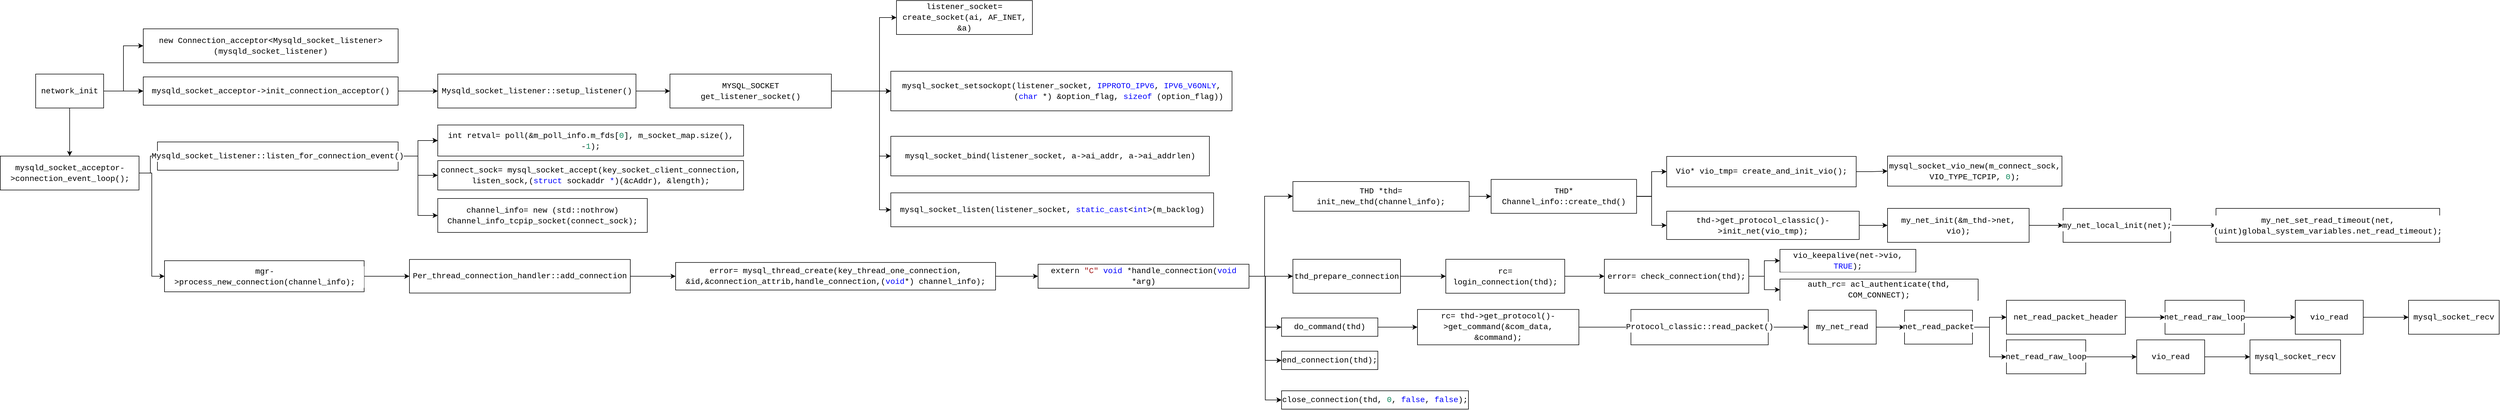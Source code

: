 <mxfile version="21.6.6" type="github">
  <diagram name="Page-1" id="-6wAc_tujD7my11yYfes">
    <mxGraphModel dx="1900" dy="549" grid="1" gridSize="10" guides="1" tooltips="1" connect="1" arrows="1" fold="1" page="1" pageScale="1" pageWidth="850" pageHeight="1100" math="0" shadow="0">
      <root>
        <mxCell id="0" />
        <mxCell id="1" parent="0" />
        <mxCell id="dq18hoALeQ1iOKKp3qhn-3" style="edgeStyle=orthogonalEdgeStyle;rounded=0;orthogonalLoop=1;jettySize=auto;html=1;exitX=1;exitY=0.5;exitDx=0;exitDy=0;entryX=0;entryY=0.5;entryDx=0;entryDy=0;" edge="1" parent="1" source="dq18hoALeQ1iOKKp3qhn-1" target="dq18hoALeQ1iOKKp3qhn-2">
          <mxGeometry relative="1" as="geometry" />
        </mxCell>
        <mxCell id="dq18hoALeQ1iOKKp3qhn-4" style="edgeStyle=orthogonalEdgeStyle;rounded=0;orthogonalLoop=1;jettySize=auto;html=1;exitX=1;exitY=0.5;exitDx=0;exitDy=0;entryX=0;entryY=0.5;entryDx=0;entryDy=0;" edge="1" parent="1" source="dq18hoALeQ1iOKKp3qhn-1" target="dq18hoALeQ1iOKKp3qhn-6">
          <mxGeometry relative="1" as="geometry">
            <mxPoint x="230" y="670" as="targetPoint" />
          </mxGeometry>
        </mxCell>
        <mxCell id="dq18hoALeQ1iOKKp3qhn-14" value="" style="edgeStyle=orthogonalEdgeStyle;rounded=0;orthogonalLoop=1;jettySize=auto;html=1;" edge="1" parent="1" source="dq18hoALeQ1iOKKp3qhn-1" target="dq18hoALeQ1iOKKp3qhn-13">
          <mxGeometry relative="1" as="geometry" />
        </mxCell>
        <mxCell id="dq18hoALeQ1iOKKp3qhn-1" value="&lt;div style=&quot;background-color: rgb(255, 255, 255); font-family: Consolas, &amp;quot;Courier New&amp;quot;, monospace; font-size: 14px; line-height: 19px;&quot;&gt;network_init&lt;/div&gt;" style="rounded=0;whiteSpace=wrap;html=1;" vertex="1" parent="1">
          <mxGeometry x="40" y="640" width="120" height="60" as="geometry" />
        </mxCell>
        <mxCell id="dq18hoALeQ1iOKKp3qhn-2" value="&lt;div style=&quot;background-color: rgb(255, 255, 255); font-family: Consolas, &amp;quot;Courier New&amp;quot;, monospace; font-size: 14px; line-height: 19px;&quot;&gt;new Connection_acceptor&amp;lt;Mysqld_socket_listener&amp;gt;(mysqld_socket_listener)&lt;/div&gt;" style="rounded=0;whiteSpace=wrap;html=1;" vertex="1" parent="1">
          <mxGeometry x="230" y="560" width="450" height="60" as="geometry" />
        </mxCell>
        <mxCell id="dq18hoALeQ1iOKKp3qhn-8" value="" style="edgeStyle=orthogonalEdgeStyle;rounded=0;orthogonalLoop=1;jettySize=auto;html=1;" edge="1" parent="1" source="dq18hoALeQ1iOKKp3qhn-6" target="dq18hoALeQ1iOKKp3qhn-7">
          <mxGeometry relative="1" as="geometry" />
        </mxCell>
        <mxCell id="dq18hoALeQ1iOKKp3qhn-6" value="&lt;div style=&quot;background-color: rgb(255, 255, 255); font-family: Consolas, &amp;quot;Courier New&amp;quot;, monospace; font-size: 14px; line-height: 19px;&quot;&gt;mysqld_socket_acceptor-&amp;gt;init_connection_acceptor()&lt;/div&gt;" style="rounded=0;whiteSpace=wrap;html=1;" vertex="1" parent="1">
          <mxGeometry x="230" y="645" width="450" height="50" as="geometry" />
        </mxCell>
        <mxCell id="dq18hoALeQ1iOKKp3qhn-10" value="" style="edgeStyle=orthogonalEdgeStyle;rounded=0;orthogonalLoop=1;jettySize=auto;html=1;" edge="1" parent="1" source="dq18hoALeQ1iOKKp3qhn-7" target="dq18hoALeQ1iOKKp3qhn-9">
          <mxGeometry relative="1" as="geometry" />
        </mxCell>
        <mxCell id="dq18hoALeQ1iOKKp3qhn-7" value="&lt;div style=&quot;background-color: rgb(255, 255, 255); font-family: Consolas, &amp;quot;Courier New&amp;quot;, monospace; font-size: 14px; line-height: 19px;&quot;&gt;Mysqld_socket_listener::setup_listener()&lt;/div&gt;" style="whiteSpace=wrap;html=1;rounded=0;" vertex="1" parent="1">
          <mxGeometry x="750" y="640" width="350" height="60" as="geometry" />
        </mxCell>
        <mxCell id="dq18hoALeQ1iOKKp3qhn-12" value="" style="edgeStyle=orthogonalEdgeStyle;rounded=0;orthogonalLoop=1;jettySize=auto;html=1;" edge="1" parent="1" source="dq18hoALeQ1iOKKp3qhn-9" target="dq18hoALeQ1iOKKp3qhn-11">
          <mxGeometry relative="1" as="geometry">
            <Array as="points">
              <mxPoint x="1530" y="670" />
              <mxPoint x="1530" y="540" />
            </Array>
          </mxGeometry>
        </mxCell>
        <mxCell id="dq18hoALeQ1iOKKp3qhn-19" value="" style="edgeStyle=orthogonalEdgeStyle;rounded=0;orthogonalLoop=1;jettySize=auto;html=1;" edge="1" parent="1" source="dq18hoALeQ1iOKKp3qhn-9" target="dq18hoALeQ1iOKKp3qhn-18">
          <mxGeometry relative="1" as="geometry" />
        </mxCell>
        <mxCell id="dq18hoALeQ1iOKKp3qhn-20" value="" style="edgeStyle=orthogonalEdgeStyle;rounded=0;orthogonalLoop=1;jettySize=auto;html=1;" edge="1" parent="1" source="dq18hoALeQ1iOKKp3qhn-9" target="dq18hoALeQ1iOKKp3qhn-18">
          <mxGeometry relative="1" as="geometry" />
        </mxCell>
        <mxCell id="dq18hoALeQ1iOKKp3qhn-21" value="" style="edgeStyle=orthogonalEdgeStyle;rounded=0;orthogonalLoop=1;jettySize=auto;html=1;" edge="1" parent="1" source="dq18hoALeQ1iOKKp3qhn-9" target="dq18hoALeQ1iOKKp3qhn-18">
          <mxGeometry relative="1" as="geometry" />
        </mxCell>
        <mxCell id="dq18hoALeQ1iOKKp3qhn-24" style="edgeStyle=orthogonalEdgeStyle;rounded=0;orthogonalLoop=1;jettySize=auto;html=1;exitX=1;exitY=0.5;exitDx=0;exitDy=0;entryX=0;entryY=0.5;entryDx=0;entryDy=0;" edge="1" parent="1" source="dq18hoALeQ1iOKKp3qhn-9" target="dq18hoALeQ1iOKKp3qhn-22">
          <mxGeometry relative="1" as="geometry">
            <Array as="points">
              <mxPoint x="1530" y="670" />
              <mxPoint x="1530" y="785" />
            </Array>
          </mxGeometry>
        </mxCell>
        <mxCell id="dq18hoALeQ1iOKKp3qhn-26" value="" style="edgeStyle=orthogonalEdgeStyle;rounded=0;orthogonalLoop=1;jettySize=auto;html=1;entryX=0;entryY=0.5;entryDx=0;entryDy=0;" edge="1" parent="1" source="dq18hoALeQ1iOKKp3qhn-9" target="dq18hoALeQ1iOKKp3qhn-25">
          <mxGeometry relative="1" as="geometry">
            <Array as="points">
              <mxPoint x="1530" y="670" />
              <mxPoint x="1530" y="880" />
            </Array>
          </mxGeometry>
        </mxCell>
        <mxCell id="dq18hoALeQ1iOKKp3qhn-9" value="&lt;div style=&quot;background-color: rgb(255, 255, 255); font-family: Consolas, &amp;quot;Courier New&amp;quot;, monospace; font-size: 14px; line-height: 19px;&quot;&gt;MYSQL_SOCKET get_listener_socket()&lt;/div&gt;" style="whiteSpace=wrap;html=1;rounded=0;" vertex="1" parent="1">
          <mxGeometry x="1160" y="640" width="285" height="60" as="geometry" />
        </mxCell>
        <mxCell id="dq18hoALeQ1iOKKp3qhn-11" value="&lt;div style=&quot;background-color: rgb(255, 255, 255); font-family: Consolas, &amp;quot;Courier New&amp;quot;, monospace; font-size: 14px; line-height: 19px;&quot;&gt;&lt;div style=&quot;line-height: 19px;&quot;&gt;&lt;div style=&quot;line-height: 19px;&quot;&gt;listener_socket= create_socket(ai, AF_INET, &amp;amp;a)&lt;/div&gt;&lt;/div&gt;&lt;/div&gt;" style="whiteSpace=wrap;html=1;rounded=0;" vertex="1" parent="1">
          <mxGeometry x="1560" y="510" width="240" height="60" as="geometry" />
        </mxCell>
        <mxCell id="dq18hoALeQ1iOKKp3qhn-16" value="" style="edgeStyle=orthogonalEdgeStyle;rounded=0;orthogonalLoop=1;jettySize=auto;html=1;" edge="1" parent="1" source="dq18hoALeQ1iOKKp3qhn-13" target="dq18hoALeQ1iOKKp3qhn-15">
          <mxGeometry relative="1" as="geometry" />
        </mxCell>
        <mxCell id="dq18hoALeQ1iOKKp3qhn-36" value="" style="edgeStyle=orthogonalEdgeStyle;rounded=0;orthogonalLoop=1;jettySize=auto;html=1;" edge="1" parent="1" source="dq18hoALeQ1iOKKp3qhn-13" target="dq18hoALeQ1iOKKp3qhn-15">
          <mxGeometry relative="1" as="geometry" />
        </mxCell>
        <mxCell id="dq18hoALeQ1iOKKp3qhn-37" value="" style="edgeStyle=orthogonalEdgeStyle;rounded=0;orthogonalLoop=1;jettySize=auto;html=1;" edge="1" parent="1" source="dq18hoALeQ1iOKKp3qhn-13" target="dq18hoALeQ1iOKKp3qhn-15">
          <mxGeometry relative="1" as="geometry" />
        </mxCell>
        <mxCell id="dq18hoALeQ1iOKKp3qhn-39" style="edgeStyle=orthogonalEdgeStyle;rounded=0;orthogonalLoop=1;jettySize=auto;html=1;exitX=1;exitY=0.5;exitDx=0;exitDy=0;entryX=0;entryY=0.5;entryDx=0;entryDy=0;" edge="1" parent="1" source="dq18hoALeQ1iOKKp3qhn-13" target="dq18hoALeQ1iOKKp3qhn-38">
          <mxGeometry relative="1" as="geometry" />
        </mxCell>
        <mxCell id="dq18hoALeQ1iOKKp3qhn-13" value="&lt;div style=&quot;background-color: rgb(255, 255, 255); font-family: Consolas, &amp;quot;Courier New&amp;quot;, monospace; font-size: 14px; line-height: 19px;&quot;&gt;mysqld_socket_acceptor-&amp;gt;connection_event_loop();&lt;/div&gt;" style="whiteSpace=wrap;html=1;rounded=0;" vertex="1" parent="1">
          <mxGeometry x="-22.5" y="785" width="245" height="60" as="geometry" />
        </mxCell>
        <mxCell id="dq18hoALeQ1iOKKp3qhn-35" value="" style="edgeStyle=orthogonalEdgeStyle;rounded=0;orthogonalLoop=1;jettySize=auto;html=1;" edge="1" parent="1" source="dq18hoALeQ1iOKKp3qhn-15" target="dq18hoALeQ1iOKKp3qhn-34">
          <mxGeometry relative="1" as="geometry" />
        </mxCell>
        <mxCell id="dq18hoALeQ1iOKKp3qhn-40" value="" style="edgeStyle=orthogonalEdgeStyle;rounded=0;orthogonalLoop=1;jettySize=auto;html=1;" edge="1" parent="1" source="dq18hoALeQ1iOKKp3qhn-15" target="dq18hoALeQ1iOKKp3qhn-34">
          <mxGeometry relative="1" as="geometry" />
        </mxCell>
        <mxCell id="dq18hoALeQ1iOKKp3qhn-42" style="edgeStyle=orthogonalEdgeStyle;rounded=0;orthogonalLoop=1;jettySize=auto;html=1;exitX=1;exitY=0.5;exitDx=0;exitDy=0;" edge="1" parent="1" source="dq18hoALeQ1iOKKp3qhn-15" target="dq18hoALeQ1iOKKp3qhn-41">
          <mxGeometry relative="1" as="geometry" />
        </mxCell>
        <mxCell id="dq18hoALeQ1iOKKp3qhn-44" style="edgeStyle=orthogonalEdgeStyle;rounded=0;orthogonalLoop=1;jettySize=auto;html=1;exitX=1;exitY=0.5;exitDx=0;exitDy=0;entryX=0;entryY=0.5;entryDx=0;entryDy=0;" edge="1" parent="1" source="dq18hoALeQ1iOKKp3qhn-15" target="dq18hoALeQ1iOKKp3qhn-43">
          <mxGeometry relative="1" as="geometry" />
        </mxCell>
        <mxCell id="dq18hoALeQ1iOKKp3qhn-15" value="&lt;div style=&quot;background-color: rgb(255, 255, 255); font-family: Consolas, &amp;quot;Courier New&amp;quot;, monospace; font-size: 14px; line-height: 19px;&quot;&gt;Mysqld_socket_listener::listen_for_connection_event()&lt;/div&gt;" style="whiteSpace=wrap;html=1;rounded=0;" vertex="1" parent="1">
          <mxGeometry x="255" y="760" width="425" height="50" as="geometry" />
        </mxCell>
        <mxCell id="dq18hoALeQ1iOKKp3qhn-18" value="&lt;div style=&quot;background-color: rgb(255, 255, 255); font-family: Consolas, &amp;quot;Courier New&amp;quot;, monospace; font-size: 14px; line-height: 19px;&quot;&gt;&lt;div&gt;mysql_socket_setsockopt(listener_socket, &lt;span style=&quot;color: #0000ff;&quot;&gt;IPPROTO_IPV6&lt;/span&gt;, &lt;span style=&quot;color: #0000ff;&quot;&gt;IPV6_V6ONLY&lt;/span&gt;,&lt;/div&gt;&lt;div&gt;&amp;nbsp; &amp;nbsp; &amp;nbsp; &amp;nbsp; &amp;nbsp; &amp;nbsp; &amp;nbsp; &amp;nbsp; &amp;nbsp; &amp;nbsp; &amp;nbsp; &amp;nbsp; (&lt;span style=&quot;color: #0000ff;&quot;&gt;char&lt;/span&gt; *) &amp;amp;option_flag, &lt;span style=&quot;color: #0000ff;&quot;&gt;sizeof&lt;/span&gt; (option_flag))&lt;/div&gt;&lt;/div&gt;" style="whiteSpace=wrap;html=1;rounded=0;" vertex="1" parent="1">
          <mxGeometry x="1550" y="635" width="602.5" height="70" as="geometry" />
        </mxCell>
        <mxCell id="dq18hoALeQ1iOKKp3qhn-22" value="&lt;div style=&quot;background-color: rgb(255, 255, 255); font-family: Consolas, &amp;quot;Courier New&amp;quot;, monospace; font-size: 14px; line-height: 19px;&quot;&gt;mysql_socket_bind(listener_socket, a-&amp;gt;ai_addr, a-&amp;gt;ai_addrlen)&lt;/div&gt;" style="whiteSpace=wrap;html=1;rounded=0;" vertex="1" parent="1">
          <mxGeometry x="1550" y="750" width="562.5" height="70" as="geometry" />
        </mxCell>
        <mxCell id="dq18hoALeQ1iOKKp3qhn-25" value="&lt;div style=&quot;background-color: rgb(255, 255, 255); font-family: Consolas, &amp;quot;Courier New&amp;quot;, monospace; font-size: 14px; line-height: 19px;&quot;&gt;mysql_socket_listen(listener_socket, &lt;span style=&quot;color: #0000ff;&quot;&gt;static_cast&lt;/span&gt;&amp;lt;&lt;span style=&quot;color: #0000ff;&quot;&gt;int&lt;/span&gt;&amp;gt;(m_backlog)&lt;/div&gt;" style="whiteSpace=wrap;html=1;rounded=0;" vertex="1" parent="1">
          <mxGeometry x="1550" y="850" width="570" height="60" as="geometry" />
        </mxCell>
        <mxCell id="dq18hoALeQ1iOKKp3qhn-34" value="&lt;div style=&quot;background-color: rgb(255, 255, 255); font-family: Consolas, &amp;quot;Courier New&amp;quot;, monospace; font-size: 14px; line-height: 19px;&quot;&gt;int retval= poll(&amp;amp;m_poll_info.m_fds[&lt;span style=&quot;color: #098658;&quot;&gt;0&lt;/span&gt;], m_socket_map.size(), -&lt;span style=&quot;color: #098658;&quot;&gt;1&lt;/span&gt;);&lt;/div&gt;" style="whiteSpace=wrap;html=1;rounded=0;" vertex="1" parent="1">
          <mxGeometry x="750" y="730" width="540" height="55" as="geometry" />
        </mxCell>
        <mxCell id="dq18hoALeQ1iOKKp3qhn-46" value="" style="edgeStyle=orthogonalEdgeStyle;rounded=0;orthogonalLoop=1;jettySize=auto;html=1;" edge="1" parent="1" source="dq18hoALeQ1iOKKp3qhn-38" target="dq18hoALeQ1iOKKp3qhn-45">
          <mxGeometry relative="1" as="geometry" />
        </mxCell>
        <mxCell id="dq18hoALeQ1iOKKp3qhn-38" value="&lt;div style=&quot;background-color: rgb(255, 255, 255); font-family: Consolas, &amp;quot;Courier New&amp;quot;, monospace; font-size: 14px; line-height: 19px;&quot;&gt;mgr-&amp;gt;process_new_connection(channel_info);&lt;/div&gt;" style="rounded=0;whiteSpace=wrap;html=1;" vertex="1" parent="1">
          <mxGeometry x="267.5" y="970" width="352.5" height="55" as="geometry" />
        </mxCell>
        <mxCell id="dq18hoALeQ1iOKKp3qhn-41" value="&lt;div style=&quot;background-color: rgb(255, 255, 255); font-family: Consolas, &amp;quot;Courier New&amp;quot;, monospace; font-size: 14px; line-height: 19px;&quot;&gt;connect_sock= mysql_socket_accept(key_socket_client_connection, listen_sock,(&lt;span style=&quot;color: rgb(0, 0, 255);&quot;&gt;struct&lt;/span&gt;&lt;span style=&quot;&quot;&gt; sockaddr &lt;/span&gt;&lt;span style=&quot;color: rgb(0, 0, 255);&quot;&gt;*&lt;/span&gt;&lt;span style=&quot;&quot;&gt;)(&amp;amp;cAddr), &amp;amp;length);&lt;/span&gt;&lt;/div&gt;" style="rounded=0;whiteSpace=wrap;html=1;" vertex="1" parent="1">
          <mxGeometry x="750" y="793" width="540" height="52" as="geometry" />
        </mxCell>
        <mxCell id="dq18hoALeQ1iOKKp3qhn-43" value="&lt;div style=&quot;background-color: rgb(255, 255, 255); font-family: Consolas, &amp;quot;Courier New&amp;quot;, monospace; font-size: 14px; line-height: 19px;&quot;&gt;channel_info= new (std::nothrow) Channel_info_tcpip_socket(connect_sock);&lt;/div&gt;" style="rounded=0;whiteSpace=wrap;html=1;" vertex="1" parent="1">
          <mxGeometry x="750" y="860" width="370" height="60" as="geometry" />
        </mxCell>
        <mxCell id="dq18hoALeQ1iOKKp3qhn-48" value="" style="edgeStyle=orthogonalEdgeStyle;rounded=0;orthogonalLoop=1;jettySize=auto;html=1;" edge="1" parent="1" source="dq18hoALeQ1iOKKp3qhn-45" target="dq18hoALeQ1iOKKp3qhn-47">
          <mxGeometry relative="1" as="geometry" />
        </mxCell>
        <mxCell id="dq18hoALeQ1iOKKp3qhn-45" value="&lt;div style=&quot;background-color: rgb(255, 255, 255); font-family: Consolas, &amp;quot;Courier New&amp;quot;, monospace; font-size: 14px; line-height: 19px;&quot;&gt;&lt;div style=&quot;line-height: 19px;&quot;&gt;Per_thread_connection_handler::add_connection&lt;/div&gt;&lt;/div&gt;" style="whiteSpace=wrap;html=1;rounded=0;" vertex="1" parent="1">
          <mxGeometry x="700" y="967.81" width="390" height="59.37" as="geometry" />
        </mxCell>
        <mxCell id="dq18hoALeQ1iOKKp3qhn-50" value="" style="edgeStyle=orthogonalEdgeStyle;rounded=0;orthogonalLoop=1;jettySize=auto;html=1;" edge="1" parent="1" source="dq18hoALeQ1iOKKp3qhn-47" target="dq18hoALeQ1iOKKp3qhn-49">
          <mxGeometry relative="1" as="geometry" />
        </mxCell>
        <mxCell id="dq18hoALeQ1iOKKp3qhn-47" value="&lt;div style=&quot;background-color: rgb(255, 255, 255); font-family: Consolas, &amp;quot;Courier New&amp;quot;, monospace; font-size: 14px; line-height: 19px;&quot;&gt;error= mysql_thread_create(key_thread_one_connection, &amp;amp;id,&amp;amp;connection_attrib,handle_connection,(&lt;span style=&quot;color: rgb(0, 0, 255);&quot;&gt;void&lt;/span&gt;&lt;span style=&quot;&quot;&gt;*) channel_info);&lt;/span&gt;&lt;/div&gt;" style="whiteSpace=wrap;html=1;rounded=0;" vertex="1" parent="1">
          <mxGeometry x="1170" y="973.12" width="565" height="48.75" as="geometry" />
        </mxCell>
        <mxCell id="dq18hoALeQ1iOKKp3qhn-52" value="" style="edgeStyle=orthogonalEdgeStyle;rounded=0;orthogonalLoop=1;jettySize=auto;html=1;" edge="1" parent="1" source="dq18hoALeQ1iOKKp3qhn-49" target="dq18hoALeQ1iOKKp3qhn-51">
          <mxGeometry relative="1" as="geometry">
            <Array as="points">
              <mxPoint x="2210" y="998" />
              <mxPoint x="2210" y="856" />
            </Array>
          </mxGeometry>
        </mxCell>
        <mxCell id="dq18hoALeQ1iOKKp3qhn-86" style="edgeStyle=orthogonalEdgeStyle;rounded=0;orthogonalLoop=1;jettySize=auto;html=1;exitX=1;exitY=0.5;exitDx=0;exitDy=0;entryX=0;entryY=0.5;entryDx=0;entryDy=0;" edge="1" parent="1" source="dq18hoALeQ1iOKKp3qhn-49" target="dq18hoALeQ1iOKKp3qhn-53">
          <mxGeometry relative="1" as="geometry" />
        </mxCell>
        <mxCell id="dq18hoALeQ1iOKKp3qhn-88" value="" style="edgeStyle=orthogonalEdgeStyle;rounded=0;orthogonalLoop=1;jettySize=auto;html=1;" edge="1" parent="1" source="dq18hoALeQ1iOKKp3qhn-49" target="dq18hoALeQ1iOKKp3qhn-87">
          <mxGeometry relative="1" as="geometry" />
        </mxCell>
        <mxCell id="dq18hoALeQ1iOKKp3qhn-107" style="edgeStyle=orthogonalEdgeStyle;rounded=0;orthogonalLoop=1;jettySize=auto;html=1;exitX=1;exitY=0.5;exitDx=0;exitDy=0;entryX=0;entryY=0.5;entryDx=0;entryDy=0;" edge="1" parent="1" source="dq18hoALeQ1iOKKp3qhn-49" target="dq18hoALeQ1iOKKp3qhn-104">
          <mxGeometry relative="1" as="geometry" />
        </mxCell>
        <mxCell id="dq18hoALeQ1iOKKp3qhn-108" style="edgeStyle=orthogonalEdgeStyle;rounded=0;orthogonalLoop=1;jettySize=auto;html=1;exitX=1;exitY=0.5;exitDx=0;exitDy=0;entryX=0;entryY=0.5;entryDx=0;entryDy=0;" edge="1" parent="1" source="dq18hoALeQ1iOKKp3qhn-49" target="dq18hoALeQ1iOKKp3qhn-106">
          <mxGeometry relative="1" as="geometry" />
        </mxCell>
        <mxCell id="dq18hoALeQ1iOKKp3qhn-49" value="&lt;div style=&quot;background-color: rgb(255, 255, 255); font-family: Consolas, &amp;quot;Courier New&amp;quot;, monospace; font-size: 14px; line-height: 19px;&quot;&gt;extern &lt;span style=&quot;color: #a31515;&quot;&gt;&quot;C&quot;&lt;/span&gt; &lt;span style=&quot;color: #0000ff;&quot;&gt;void&lt;/span&gt; *handle_connection(&lt;span style=&quot;color: #0000ff;&quot;&gt;void&lt;/span&gt; *arg)&lt;/div&gt;" style="whiteSpace=wrap;html=1;rounded=0;" vertex="1" parent="1">
          <mxGeometry x="1810" y="976.24" width="372.5" height="42.51" as="geometry" />
        </mxCell>
        <mxCell id="dq18hoALeQ1iOKKp3qhn-56" value="" style="edgeStyle=orthogonalEdgeStyle;rounded=0;orthogonalLoop=1;jettySize=auto;html=1;" edge="1" parent="1" source="dq18hoALeQ1iOKKp3qhn-51" target="dq18hoALeQ1iOKKp3qhn-55">
          <mxGeometry relative="1" as="geometry" />
        </mxCell>
        <mxCell id="dq18hoALeQ1iOKKp3qhn-51" value="&lt;div style=&quot;background-color: rgb(255, 255, 255); font-family: Consolas, &amp;quot;Courier New&amp;quot;, monospace; font-size: 14px; line-height: 19px;&quot;&gt;THD *thd= init_new_thd(channel_info);&lt;/div&gt;" style="whiteSpace=wrap;html=1;rounded=0;" vertex="1" parent="1">
          <mxGeometry x="2260" y="830" width="311.25" height="52.51" as="geometry" />
        </mxCell>
        <mxCell id="dq18hoALeQ1iOKKp3qhn-71" value="" style="edgeStyle=orthogonalEdgeStyle;rounded=0;orthogonalLoop=1;jettySize=auto;html=1;" edge="1" parent="1" source="dq18hoALeQ1iOKKp3qhn-53" target="dq18hoALeQ1iOKKp3qhn-70">
          <mxGeometry relative="1" as="geometry" />
        </mxCell>
        <mxCell id="dq18hoALeQ1iOKKp3qhn-53" value="&lt;div style=&quot;background-color: rgb(255, 255, 255); font-family: Consolas, &amp;quot;Courier New&amp;quot;, monospace; font-size: 14px; line-height: 19px;&quot;&gt;&lt;div style=&quot;line-height: 19px;&quot;&gt;do_command(thd)&lt;/div&gt;&lt;/div&gt;" style="whiteSpace=wrap;html=1;rounded=0;" vertex="1" parent="1">
          <mxGeometry x="2240" y="1071.23" width="170" height="32.5" as="geometry" />
        </mxCell>
        <mxCell id="dq18hoALeQ1iOKKp3qhn-58" value="" style="edgeStyle=orthogonalEdgeStyle;rounded=0;orthogonalLoop=1;jettySize=auto;html=1;" edge="1" parent="1" source="dq18hoALeQ1iOKKp3qhn-55" target="dq18hoALeQ1iOKKp3qhn-57">
          <mxGeometry relative="1" as="geometry" />
        </mxCell>
        <mxCell id="dq18hoALeQ1iOKKp3qhn-61" value="" style="edgeStyle=orthogonalEdgeStyle;rounded=0;orthogonalLoop=1;jettySize=auto;html=1;" edge="1" parent="1" source="dq18hoALeQ1iOKKp3qhn-55" target="dq18hoALeQ1iOKKp3qhn-57">
          <mxGeometry relative="1" as="geometry" />
        </mxCell>
        <mxCell id="dq18hoALeQ1iOKKp3qhn-63" style="edgeStyle=orthogonalEdgeStyle;rounded=0;orthogonalLoop=1;jettySize=auto;html=1;exitX=1;exitY=0.5;exitDx=0;exitDy=0;entryX=0;entryY=0.5;entryDx=0;entryDy=0;" edge="1" parent="1" source="dq18hoALeQ1iOKKp3qhn-55" target="dq18hoALeQ1iOKKp3qhn-62">
          <mxGeometry relative="1" as="geometry" />
        </mxCell>
        <mxCell id="dq18hoALeQ1iOKKp3qhn-55" value="&lt;div style=&quot;background-color: rgb(255, 255, 255); font-family: Consolas, &amp;quot;Courier New&amp;quot;, monospace; font-size: 14px; line-height: 19px;&quot;&gt;THD* Channel_info::create_thd()&lt;/div&gt;" style="whiteSpace=wrap;html=1;rounded=0;" vertex="1" parent="1">
          <mxGeometry x="2610" y="826.26" width="256.88" height="60" as="geometry" />
        </mxCell>
        <mxCell id="dq18hoALeQ1iOKKp3qhn-60" value="" style="edgeStyle=orthogonalEdgeStyle;rounded=0;orthogonalLoop=1;jettySize=auto;html=1;" edge="1" parent="1" source="dq18hoALeQ1iOKKp3qhn-57" target="dq18hoALeQ1iOKKp3qhn-59">
          <mxGeometry relative="1" as="geometry" />
        </mxCell>
        <mxCell id="dq18hoALeQ1iOKKp3qhn-57" value="&lt;div style=&quot;background-color: rgb(255, 255, 255); font-family: Consolas, &amp;quot;Courier New&amp;quot;, monospace; font-size: 14px; line-height: 19px;&quot;&gt;&lt;div style=&quot;line-height: 19px;&quot;&gt;Vio* vio_tmp= create_and_init_vio();&lt;/div&gt;&lt;/div&gt;" style="whiteSpace=wrap;html=1;rounded=0;" vertex="1" parent="1">
          <mxGeometry x="2920" y="785.62" width="334.68" height="53.74" as="geometry" />
        </mxCell>
        <mxCell id="dq18hoALeQ1iOKKp3qhn-59" value="&lt;div style=&quot;background-color: rgb(255, 255, 255); font-family: Consolas, &amp;quot;Courier New&amp;quot;, monospace; font-size: 14px; line-height: 19px;&quot;&gt;mysql_socket_vio_new(m_connect_sock, VIO_TYPE_TCPIP, &lt;span style=&quot;color: #098658;&quot;&gt;0&lt;/span&gt;);&lt;/div&gt;" style="whiteSpace=wrap;html=1;rounded=0;" vertex="1" parent="1">
          <mxGeometry x="3310" y="785" width="307.98" height="53.13" as="geometry" />
        </mxCell>
        <mxCell id="dq18hoALeQ1iOKKp3qhn-65" value="" style="edgeStyle=orthogonalEdgeStyle;rounded=0;orthogonalLoop=1;jettySize=auto;html=1;" edge="1" parent="1" source="dq18hoALeQ1iOKKp3qhn-62" target="dq18hoALeQ1iOKKp3qhn-64">
          <mxGeometry relative="1" as="geometry" />
        </mxCell>
        <mxCell id="dq18hoALeQ1iOKKp3qhn-62" value="&lt;div style=&quot;background-color: rgb(255, 255, 255); font-family: Consolas, &amp;quot;Courier New&amp;quot;, monospace; font-size: 14px; line-height: 19px;&quot;&gt;thd-&amp;gt;get_protocol_classic()-&amp;gt;init_net(vio_tmp);&lt;/div&gt;" style="rounded=0;whiteSpace=wrap;html=1;" vertex="1" parent="1">
          <mxGeometry x="2920" y="882.51" width="340" height="50" as="geometry" />
        </mxCell>
        <mxCell id="dq18hoALeQ1iOKKp3qhn-67" value="" style="edgeStyle=orthogonalEdgeStyle;rounded=0;orthogonalLoop=1;jettySize=auto;html=1;" edge="1" parent="1" source="dq18hoALeQ1iOKKp3qhn-64" target="dq18hoALeQ1iOKKp3qhn-66">
          <mxGeometry relative="1" as="geometry" />
        </mxCell>
        <mxCell id="dq18hoALeQ1iOKKp3qhn-64" value="&lt;div style=&quot;background-color: rgb(255, 255, 255); font-family: Consolas, &amp;quot;Courier New&amp;quot;, monospace; font-size: 14px; line-height: 19px;&quot;&gt;my_net_init(&amp;amp;m_thd-&amp;gt;net, vio);&lt;/div&gt;" style="whiteSpace=wrap;html=1;rounded=0;" vertex="1" parent="1">
          <mxGeometry x="3310" y="877.51" width="250" height="60" as="geometry" />
        </mxCell>
        <mxCell id="dq18hoALeQ1iOKKp3qhn-69" value="" style="edgeStyle=orthogonalEdgeStyle;rounded=0;orthogonalLoop=1;jettySize=auto;html=1;" edge="1" parent="1" source="dq18hoALeQ1iOKKp3qhn-66" target="dq18hoALeQ1iOKKp3qhn-68">
          <mxGeometry relative="1" as="geometry" />
        </mxCell>
        <mxCell id="dq18hoALeQ1iOKKp3qhn-66" value="&lt;div style=&quot;background-color: rgb(255, 255, 255); font-family: Consolas, &amp;quot;Courier New&amp;quot;, monospace; font-size: 14px; line-height: 19px;&quot;&gt;my_net_local_init(net); &lt;/div&gt;" style="whiteSpace=wrap;html=1;rounded=0;" vertex="1" parent="1">
          <mxGeometry x="3620" y="877.51" width="190" height="60" as="geometry" />
        </mxCell>
        <mxCell id="dq18hoALeQ1iOKKp3qhn-68" value="&lt;div style=&quot;background-color: rgb(255, 255, 255); font-family: Consolas, &amp;quot;Courier New&amp;quot;, monospace; font-size: 14px; line-height: 19px;&quot;&gt;my_net_set_read_timeout(net, (uint)global_system_variables.net_read_timeout);&lt;/div&gt;" style="whiteSpace=wrap;html=1;rounded=0;" vertex="1" parent="1">
          <mxGeometry x="3890" y="877.51" width="395" height="60" as="geometry" />
        </mxCell>
        <mxCell id="dq18hoALeQ1iOKKp3qhn-73" value="" style="edgeStyle=orthogonalEdgeStyle;rounded=0;orthogonalLoop=1;jettySize=auto;html=1;" edge="1" parent="1" source="dq18hoALeQ1iOKKp3qhn-70" target="dq18hoALeQ1iOKKp3qhn-72">
          <mxGeometry relative="1" as="geometry" />
        </mxCell>
        <mxCell id="dq18hoALeQ1iOKKp3qhn-70" value="&lt;div style=&quot;background-color: rgb(255, 255, 255); font-family: Consolas, &amp;quot;Courier New&amp;quot;, monospace; font-size: 14px; line-height: 19px;&quot;&gt;rc= thd-&amp;gt;get_protocol()-&amp;gt;get_command(&amp;amp;com_data, &amp;amp;command);&lt;/div&gt;" style="whiteSpace=wrap;html=1;rounded=0;" vertex="1" parent="1">
          <mxGeometry x="2480" y="1056.23" width="285" height="62.51" as="geometry" />
        </mxCell>
        <mxCell id="dq18hoALeQ1iOKKp3qhn-75" value="" style="edgeStyle=orthogonalEdgeStyle;rounded=0;orthogonalLoop=1;jettySize=auto;html=1;" edge="1" parent="1" source="dq18hoALeQ1iOKKp3qhn-72" target="dq18hoALeQ1iOKKp3qhn-74">
          <mxGeometry relative="1" as="geometry" />
        </mxCell>
        <mxCell id="dq18hoALeQ1iOKKp3qhn-72" value="&lt;div style=&quot;background-color: rgb(255, 255, 255); font-family: Consolas, &amp;quot;Courier New&amp;quot;, monospace; font-size: 14px; line-height: 19px;&quot;&gt;Protocol_classic::read_packet()&lt;/div&gt;" style="whiteSpace=wrap;html=1;rounded=0;" vertex="1" parent="1">
          <mxGeometry x="2856.88" y="1056.23" width="242.5" height="62.51" as="geometry" />
        </mxCell>
        <mxCell id="dq18hoALeQ1iOKKp3qhn-77" value="" style="edgeStyle=orthogonalEdgeStyle;rounded=0;orthogonalLoop=1;jettySize=auto;html=1;" edge="1" parent="1" source="dq18hoALeQ1iOKKp3qhn-74" target="dq18hoALeQ1iOKKp3qhn-76">
          <mxGeometry relative="1" as="geometry" />
        </mxCell>
        <mxCell id="dq18hoALeQ1iOKKp3qhn-74" value="&lt;div style=&quot;background-color: rgb(255, 255, 255); font-family: Consolas, &amp;quot;Courier New&amp;quot;, monospace; font-size: 14px; line-height: 19px;&quot;&gt;my_net_read&lt;/div&gt;" style="whiteSpace=wrap;html=1;rounded=0;" vertex="1" parent="1">
          <mxGeometry x="3170" y="1057.485" width="120" height="60" as="geometry" />
        </mxCell>
        <mxCell id="dq18hoALeQ1iOKKp3qhn-79" value="" style="edgeStyle=orthogonalEdgeStyle;rounded=0;orthogonalLoop=1;jettySize=auto;html=1;" edge="1" parent="1" source="dq18hoALeQ1iOKKp3qhn-76" target="dq18hoALeQ1iOKKp3qhn-78">
          <mxGeometry relative="1" as="geometry" />
        </mxCell>
        <mxCell id="dq18hoALeQ1iOKKp3qhn-103" style="edgeStyle=orthogonalEdgeStyle;rounded=0;orthogonalLoop=1;jettySize=auto;html=1;exitX=1;exitY=0.5;exitDx=0;exitDy=0;entryX=0;entryY=0.5;entryDx=0;entryDy=0;" edge="1" parent="1" source="dq18hoALeQ1iOKKp3qhn-76" target="dq18hoALeQ1iOKKp3qhn-99">
          <mxGeometry relative="1" as="geometry" />
        </mxCell>
        <mxCell id="dq18hoALeQ1iOKKp3qhn-76" value="&lt;div style=&quot;background-color: rgb(255, 255, 255); font-family: Consolas, &amp;quot;Courier New&amp;quot;, monospace; font-size: 14px; line-height: 19px;&quot;&gt;net_read_packet&lt;/div&gt;" style="whiteSpace=wrap;html=1;rounded=0;" vertex="1" parent="1">
          <mxGeometry x="3340" y="1057.485" width="120" height="60" as="geometry" />
        </mxCell>
        <mxCell id="dq18hoALeQ1iOKKp3qhn-81" value="" style="edgeStyle=orthogonalEdgeStyle;rounded=0;orthogonalLoop=1;jettySize=auto;html=1;" edge="1" parent="1" source="dq18hoALeQ1iOKKp3qhn-78" target="dq18hoALeQ1iOKKp3qhn-80">
          <mxGeometry relative="1" as="geometry" />
        </mxCell>
        <mxCell id="dq18hoALeQ1iOKKp3qhn-78" value="&lt;div style=&quot;background-color: rgb(255, 255, 255); font-family: Consolas, &amp;quot;Courier New&amp;quot;, monospace; font-size: 14px; line-height: 19px;&quot;&gt;net_read_packet_header&lt;/div&gt;" style="whiteSpace=wrap;html=1;rounded=0;" vertex="1" parent="1">
          <mxGeometry x="3520" y="1040" width="210" height="60" as="geometry" />
        </mxCell>
        <mxCell id="dq18hoALeQ1iOKKp3qhn-83" value="" style="edgeStyle=orthogonalEdgeStyle;rounded=0;orthogonalLoop=1;jettySize=auto;html=1;" edge="1" parent="1" source="dq18hoALeQ1iOKKp3qhn-80" target="dq18hoALeQ1iOKKp3qhn-82">
          <mxGeometry relative="1" as="geometry" />
        </mxCell>
        <mxCell id="dq18hoALeQ1iOKKp3qhn-80" value="&lt;div style=&quot;background-color: rgb(255, 255, 255); font-family: Consolas, &amp;quot;Courier New&amp;quot;, monospace; font-size: 14px; line-height: 19px;&quot;&gt;net_read_raw_loop&lt;/div&gt;" style="whiteSpace=wrap;html=1;rounded=0;" vertex="1" parent="1">
          <mxGeometry x="3800" y="1040" width="140" height="60" as="geometry" />
        </mxCell>
        <mxCell id="dq18hoALeQ1iOKKp3qhn-85" value="" style="edgeStyle=orthogonalEdgeStyle;rounded=0;orthogonalLoop=1;jettySize=auto;html=1;" edge="1" parent="1" source="dq18hoALeQ1iOKKp3qhn-82" target="dq18hoALeQ1iOKKp3qhn-84">
          <mxGeometry relative="1" as="geometry" />
        </mxCell>
        <mxCell id="dq18hoALeQ1iOKKp3qhn-82" value="&lt;div style=&quot;background-color: rgb(255, 255, 255); font-family: Consolas, &amp;quot;Courier New&amp;quot;, monospace; font-size: 14px; line-height: 19px;&quot;&gt;vio_read&lt;/div&gt;" style="whiteSpace=wrap;html=1;rounded=0;" vertex="1" parent="1">
          <mxGeometry x="4030" y="1040" width="120" height="60" as="geometry" />
        </mxCell>
        <mxCell id="dq18hoALeQ1iOKKp3qhn-84" value="&lt;div style=&quot;background-color: rgb(255, 255, 255); font-family: Consolas, &amp;quot;Courier New&amp;quot;, monospace; font-size: 14px; line-height: 19px;&quot;&gt;mysql_socket_recv&lt;/div&gt;" style="whiteSpace=wrap;html=1;rounded=0;" vertex="1" parent="1">
          <mxGeometry x="4230" y="1040" width="160" height="60" as="geometry" />
        </mxCell>
        <mxCell id="dq18hoALeQ1iOKKp3qhn-90" value="" style="edgeStyle=orthogonalEdgeStyle;rounded=0;orthogonalLoop=1;jettySize=auto;html=1;" edge="1" parent="1" source="dq18hoALeQ1iOKKp3qhn-87" target="dq18hoALeQ1iOKKp3qhn-89">
          <mxGeometry relative="1" as="geometry" />
        </mxCell>
        <mxCell id="dq18hoALeQ1iOKKp3qhn-87" value="&lt;div style=&quot;background-color: rgb(255, 255, 255); font-family: Consolas, &amp;quot;Courier New&amp;quot;, monospace; font-size: 14px; line-height: 19px;&quot;&gt;thd_prepare_connection&lt;/div&gt;" style="whiteSpace=wrap;html=1;rounded=0;" vertex="1" parent="1">
          <mxGeometry x="2260" y="967.5" width="190" height="60" as="geometry" />
        </mxCell>
        <mxCell id="dq18hoALeQ1iOKKp3qhn-92" value="" style="edgeStyle=orthogonalEdgeStyle;rounded=0;orthogonalLoop=1;jettySize=auto;html=1;" edge="1" parent="1" source="dq18hoALeQ1iOKKp3qhn-89" target="dq18hoALeQ1iOKKp3qhn-91">
          <mxGeometry relative="1" as="geometry" />
        </mxCell>
        <mxCell id="dq18hoALeQ1iOKKp3qhn-89" value="&lt;div style=&quot;background-color: rgb(255, 255, 255); font-family: Consolas, &amp;quot;Courier New&amp;quot;, monospace; font-size: 14px; line-height: 19px;&quot;&gt;&lt;div style=&quot;line-height: 19px;&quot;&gt;rc= login_connection(thd);&lt;/div&gt;&lt;/div&gt;" style="whiteSpace=wrap;html=1;rounded=0;" vertex="1" parent="1">
          <mxGeometry x="2530" y="967.5" width="210" height="60" as="geometry" />
        </mxCell>
        <mxCell id="dq18hoALeQ1iOKKp3qhn-94" value="" style="edgeStyle=orthogonalEdgeStyle;rounded=0;orthogonalLoop=1;jettySize=auto;html=1;" edge="1" parent="1" source="dq18hoALeQ1iOKKp3qhn-91" target="dq18hoALeQ1iOKKp3qhn-93">
          <mxGeometry relative="1" as="geometry" />
        </mxCell>
        <mxCell id="dq18hoALeQ1iOKKp3qhn-96" style="edgeStyle=orthogonalEdgeStyle;rounded=0;orthogonalLoop=1;jettySize=auto;html=1;exitX=1;exitY=0.5;exitDx=0;exitDy=0;entryX=0;entryY=0.5;entryDx=0;entryDy=0;" edge="1" parent="1" source="dq18hoALeQ1iOKKp3qhn-91" target="dq18hoALeQ1iOKKp3qhn-95">
          <mxGeometry relative="1" as="geometry" />
        </mxCell>
        <mxCell id="dq18hoALeQ1iOKKp3qhn-91" value="&lt;div style=&quot;background-color: rgb(255, 255, 255); font-family: Consolas, &amp;quot;Courier New&amp;quot;, monospace; font-size: 14px; line-height: 19px;&quot;&gt;error= check_connection(thd);&lt;/div&gt;" style="whiteSpace=wrap;html=1;rounded=0;" vertex="1" parent="1">
          <mxGeometry x="2810" y="967.5" width="255" height="60" as="geometry" />
        </mxCell>
        <mxCell id="dq18hoALeQ1iOKKp3qhn-93" value="&lt;div style=&quot;background-color: rgb(255, 255, 255); font-family: Consolas, &amp;quot;Courier New&amp;quot;, monospace; font-size: 14px; line-height: 19px;&quot;&gt;vio_keepalive(net-&amp;gt;vio, &lt;span style=&quot;color: #0000ff;&quot;&gt;TRUE&lt;/span&gt;);&lt;/div&gt;" style="whiteSpace=wrap;html=1;rounded=0;" vertex="1" parent="1">
          <mxGeometry x="3120" y="950" width="240" height="40" as="geometry" />
        </mxCell>
        <mxCell id="dq18hoALeQ1iOKKp3qhn-95" value="&lt;div style=&quot;background-color: rgb(255, 255, 255); font-family: Consolas, &amp;quot;Courier New&amp;quot;, monospace; font-size: 14px; line-height: 19px;&quot;&gt;auth_rc= acl_authenticate(thd, COM_CONNECT);&lt;/div&gt;" style="rounded=0;whiteSpace=wrap;html=1;" vertex="1" parent="1">
          <mxGeometry x="3120" y="1002.52" width="350" height="37.48" as="geometry" />
        </mxCell>
        <mxCell id="dq18hoALeQ1iOKKp3qhn-98" value="" style="edgeStyle=orthogonalEdgeStyle;rounded=0;orthogonalLoop=1;jettySize=auto;html=1;" edge="1" parent="1" source="dq18hoALeQ1iOKKp3qhn-99" target="dq18hoALeQ1iOKKp3qhn-101">
          <mxGeometry relative="1" as="geometry" />
        </mxCell>
        <mxCell id="dq18hoALeQ1iOKKp3qhn-99" value="&lt;div style=&quot;background-color: rgb(255, 255, 255); font-family: Consolas, &amp;quot;Courier New&amp;quot;, monospace; font-size: 14px; line-height: 19px;&quot;&gt;net_read_raw_loop&lt;/div&gt;" style="whiteSpace=wrap;html=1;rounded=0;" vertex="1" parent="1">
          <mxGeometry x="3520" y="1110" width="140" height="60" as="geometry" />
        </mxCell>
        <mxCell id="dq18hoALeQ1iOKKp3qhn-100" value="" style="edgeStyle=orthogonalEdgeStyle;rounded=0;orthogonalLoop=1;jettySize=auto;html=1;" edge="1" parent="1" source="dq18hoALeQ1iOKKp3qhn-101" target="dq18hoALeQ1iOKKp3qhn-102">
          <mxGeometry relative="1" as="geometry" />
        </mxCell>
        <mxCell id="dq18hoALeQ1iOKKp3qhn-101" value="&lt;div style=&quot;background-color: rgb(255, 255, 255); font-family: Consolas, &amp;quot;Courier New&amp;quot;, monospace; font-size: 14px; line-height: 19px;&quot;&gt;vio_read&lt;/div&gt;" style="whiteSpace=wrap;html=1;rounded=0;" vertex="1" parent="1">
          <mxGeometry x="3750" y="1110" width="120" height="60" as="geometry" />
        </mxCell>
        <mxCell id="dq18hoALeQ1iOKKp3qhn-102" value="&lt;div style=&quot;background-color: rgb(255, 255, 255); font-family: Consolas, &amp;quot;Courier New&amp;quot;, monospace; font-size: 14px; line-height: 19px;&quot;&gt;mysql_socket_recv&lt;/div&gt;" style="whiteSpace=wrap;html=1;rounded=0;" vertex="1" parent="1">
          <mxGeometry x="3950" y="1110" width="160" height="60" as="geometry" />
        </mxCell>
        <mxCell id="dq18hoALeQ1iOKKp3qhn-104" value="&lt;div style=&quot;background-color: rgb(255, 255, 255); font-family: Consolas, &amp;quot;Courier New&amp;quot;, monospace; font-size: 14px; line-height: 19px;&quot;&gt;&lt;div style=&quot;line-height: 19px;&quot;&gt;&lt;div style=&quot;line-height: 19px;&quot;&gt;end_connection(thd);&lt;/div&gt;&lt;/div&gt;&lt;/div&gt;" style="whiteSpace=wrap;html=1;rounded=0;" vertex="1" parent="1">
          <mxGeometry x="2240" y="1130" width="170" height="32.5" as="geometry" />
        </mxCell>
        <mxCell id="dq18hoALeQ1iOKKp3qhn-106" value="&lt;span style=&quot;border-color: var(--border-color); color: rgb(0, 0, 0); font-family: Consolas, &amp;quot;Courier New&amp;quot;, monospace; font-size: 14px; font-style: normal; font-variant-ligatures: normal; font-variant-caps: normal; font-weight: 400; letter-spacing: normal; orphans: 2; text-align: left; text-indent: 0px; text-transform: none; widows: 2; word-spacing: 0px; -webkit-text-stroke-width: 0px; background-color: rgb(255, 255, 255); text-decoration-thickness: initial; text-decoration-style: initial; text-decoration-color: initial;&quot;&gt;close_connection(thd,&lt;span&gt;&amp;nbsp;&lt;/span&gt;&lt;/span&gt;&lt;span style=&quot;border-color: var(--border-color); font-family: Consolas, &amp;quot;Courier New&amp;quot;, monospace; font-size: 14px; font-style: normal; font-variant-ligatures: normal; font-variant-caps: normal; font-weight: 400; letter-spacing: normal; orphans: 2; text-align: left; text-indent: 0px; text-transform: none; widows: 2; word-spacing: 0px; -webkit-text-stroke-width: 0px; background-color: rgb(255, 255, 255); text-decoration-thickness: initial; text-decoration-style: initial; text-decoration-color: initial; color: rgb(9, 134, 88);&quot;&gt;0&lt;/span&gt;&lt;span style=&quot;border-color: var(--border-color); color: rgb(0, 0, 0); font-family: Consolas, &amp;quot;Courier New&amp;quot;, monospace; font-size: 14px; font-style: normal; font-variant-ligatures: normal; font-variant-caps: normal; font-weight: 400; letter-spacing: normal; orphans: 2; text-align: left; text-indent: 0px; text-transform: none; widows: 2; word-spacing: 0px; -webkit-text-stroke-width: 0px; background-color: rgb(255, 255, 255); text-decoration-thickness: initial; text-decoration-style: initial; text-decoration-color: initial;&quot;&gt;,&lt;span&gt;&amp;nbsp;&lt;/span&gt;&lt;/span&gt;&lt;span style=&quot;border-color: var(--border-color); font-family: Consolas, &amp;quot;Courier New&amp;quot;, monospace; font-size: 14px; font-style: normal; font-variant-ligatures: normal; font-variant-caps: normal; font-weight: 400; letter-spacing: normal; orphans: 2; text-align: left; text-indent: 0px; text-transform: none; widows: 2; word-spacing: 0px; -webkit-text-stroke-width: 0px; background-color: rgb(255, 255, 255); text-decoration-thickness: initial; text-decoration-style: initial; text-decoration-color: initial; color: rgb(0, 0, 255);&quot;&gt;false&lt;/span&gt;&lt;span style=&quot;border-color: var(--border-color); color: rgb(0, 0, 0); font-family: Consolas, &amp;quot;Courier New&amp;quot;, monospace; font-size: 14px; font-style: normal; font-variant-ligatures: normal; font-variant-caps: normal; font-weight: 400; letter-spacing: normal; orphans: 2; text-align: left; text-indent: 0px; text-transform: none; widows: 2; word-spacing: 0px; -webkit-text-stroke-width: 0px; background-color: rgb(255, 255, 255); text-decoration-thickness: initial; text-decoration-style: initial; text-decoration-color: initial;&quot;&gt;,&lt;span&gt;&amp;nbsp;&lt;/span&gt;&lt;/span&gt;&lt;span style=&quot;border-color: var(--border-color); font-family: Consolas, &amp;quot;Courier New&amp;quot;, monospace; font-size: 14px; font-style: normal; font-variant-ligatures: normal; font-variant-caps: normal; font-weight: 400; letter-spacing: normal; orphans: 2; text-align: left; text-indent: 0px; text-transform: none; widows: 2; word-spacing: 0px; -webkit-text-stroke-width: 0px; background-color: rgb(255, 255, 255); text-decoration-thickness: initial; text-decoration-style: initial; text-decoration-color: initial; color: rgb(0, 0, 255);&quot;&gt;false&lt;/span&gt;&lt;span style=&quot;border-color: var(--border-color); color: rgb(0, 0, 0); font-family: Consolas, &amp;quot;Courier New&amp;quot;, monospace; font-size: 14px; font-style: normal; font-variant-ligatures: normal; font-variant-caps: normal; font-weight: 400; letter-spacing: normal; orphans: 2; text-align: left; text-indent: 0px; text-transform: none; widows: 2; word-spacing: 0px; -webkit-text-stroke-width: 0px; background-color: rgb(255, 255, 255); text-decoration-thickness: initial; text-decoration-style: initial; text-decoration-color: initial;&quot;&gt;);&lt;/span&gt;" style="whiteSpace=wrap;html=1;rounded=0;" vertex="1" parent="1">
          <mxGeometry x="2240" y="1200" width="330" height="32.5" as="geometry" />
        </mxCell>
      </root>
    </mxGraphModel>
  </diagram>
</mxfile>
